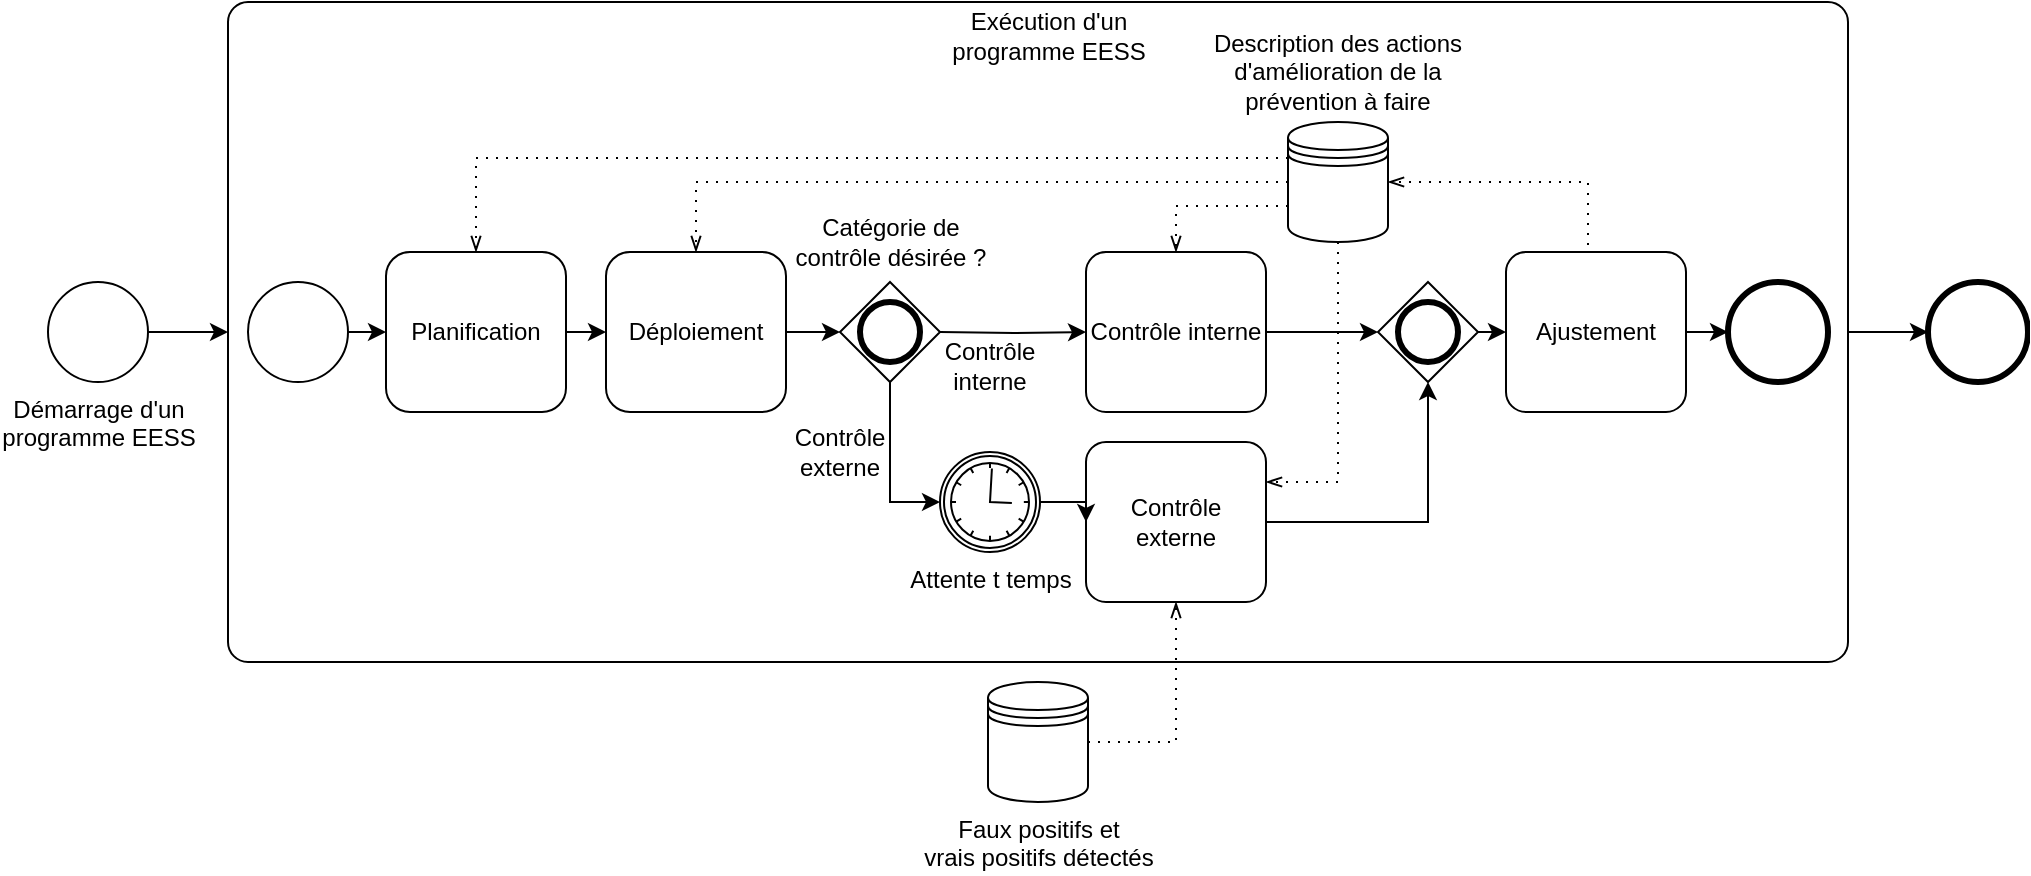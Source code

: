<mxfile version="21.4.0" type="github">
  <diagram name="Page-1" id="w6NB8-itPwkIWRnW1Z4t">
    <mxGraphModel dx="2283" dy="794" grid="1" gridSize="10" guides="1" tooltips="1" connect="1" arrows="1" fold="1" page="1" pageScale="1" pageWidth="850" pageHeight="1100" math="0" shadow="0">
      <root>
        <mxCell id="0" />
        <mxCell id="1" parent="0" />
        <mxCell id="VWvn2gMX9nb7FNd9Dha_-62" style="edgeStyle=orthogonalEdgeStyle;rounded=0;orthogonalLoop=1;jettySize=auto;html=1;exitX=1;exitY=0.5;exitDx=0;exitDy=0;exitPerimeter=0;" parent="1" source="VWvn2gMX9nb7FNd9Dha_-54" target="VWvn2gMX9nb7FNd9Dha_-61" edge="1">
          <mxGeometry relative="1" as="geometry" />
        </mxCell>
        <mxCell id="VWvn2gMX9nb7FNd9Dha_-54" value="" style="points=[[0.25,0,0],[0.5,0,0],[0.75,0,0],[1,0.25,0],[1,0.5,0],[1,0.75,0],[0.75,1,0],[0.5,1,0],[0.25,1,0],[0,0.75,0],[0,0.5,0],[0,0.25,0]];shape=mxgraph.bpmn.task;whiteSpace=wrap;rectStyle=rounded;size=10;html=1;container=0;expand=0;collapsible=0;taskMarker=abstract;" parent="1" vertex="1">
          <mxGeometry x="-150" y="160" width="810" height="330" as="geometry" />
        </mxCell>
        <mxCell id="VWvn2gMX9nb7FNd9Dha_-47" value="&lt;div&gt;Faux positifs et&lt;br&gt;vrais positifs détectés&lt;/div&gt;" style="shape=datastore;html=1;labelPosition=center;verticalLabelPosition=bottom;align=center;verticalAlign=top;" parent="1" vertex="1">
          <mxGeometry x="230" y="500" width="50" height="60" as="geometry" />
        </mxCell>
        <mxCell id="VWvn2gMX9nb7FNd9Dha_-51" value="" style="edgeStyle=elbowEdgeStyle;fontSize=12;html=1;endFill=0;startFill=0;endSize=6;startSize=6;dashed=1;dashPattern=1 4;endArrow=openThin;startArrow=none;rounded=0;exitX=1;exitY=0.5;exitDx=0;exitDy=0;entryX=0.5;entryY=1;entryDx=0;entryDy=0;entryPerimeter=0;" parent="1" source="VWvn2gMX9nb7FNd9Dha_-47" target="VWvn2gMX9nb7FNd9Dha_-41" edge="1">
          <mxGeometry width="160" relative="1" as="geometry">
            <mxPoint x="360" y="280" as="sourcePoint" />
            <mxPoint x="520" y="280" as="targetPoint" />
            <Array as="points">
              <mxPoint x="324" y="540" />
              <mxPoint x="330" y="520" />
            </Array>
          </mxGeometry>
        </mxCell>
        <mxCell id="VWvn2gMX9nb7FNd9Dha_-60" style="edgeStyle=orthogonalEdgeStyle;rounded=0;orthogonalLoop=1;jettySize=auto;html=1;exitX=1;exitY=0.5;exitDx=0;exitDy=0;exitPerimeter=0;entryX=0;entryY=0.5;entryDx=0;entryDy=0;entryPerimeter=0;" parent="1" source="VWvn2gMX9nb7FNd9Dha_-59" target="VWvn2gMX9nb7FNd9Dha_-54" edge="1">
          <mxGeometry relative="1" as="geometry" />
        </mxCell>
        <mxCell id="VWvn2gMX9nb7FNd9Dha_-59" value="Démarrage d&#39;un&lt;br&gt;programme EESS" style="points=[[0.145,0.145,0],[0.5,0,0],[0.855,0.145,0],[1,0.5,0],[0.855,0.855,0],[0.5,1,0],[0.145,0.855,0],[0,0.5,0]];shape=mxgraph.bpmn.event;html=1;verticalLabelPosition=bottom;labelBackgroundColor=#ffffff;verticalAlign=top;align=center;perimeter=ellipsePerimeter;outlineConnect=0;aspect=fixed;outline=standard;symbol=general;" parent="1" vertex="1">
          <mxGeometry x="-240" y="300" width="50" height="50" as="geometry" />
        </mxCell>
        <mxCell id="VWvn2gMX9nb7FNd9Dha_-61" value="" style="points=[[0.145,0.145,0],[0.5,0,0],[0.855,0.145,0],[1,0.5,0],[0.855,0.855,0],[0.5,1,0],[0.145,0.855,0],[0,0.5,0]];shape=mxgraph.bpmn.event;html=1;verticalLabelPosition=bottom;labelBackgroundColor=#ffffff;verticalAlign=top;align=center;perimeter=ellipsePerimeter;outlineConnect=0;aspect=fixed;outline=end;symbol=terminate2;" parent="1" vertex="1">
          <mxGeometry x="700" y="300" width="50" height="50" as="geometry" />
        </mxCell>
        <mxCell id="VWvn2gMX9nb7FNd9Dha_-55" value="Exécution d&#39;un programme EESS" style="text;html=1;strokeColor=none;fillColor=none;align=center;verticalAlign=middle;whiteSpace=wrap;rounded=0;" parent="1" vertex="1">
          <mxGeometry x="202.5" y="160" width="115" height="34.138" as="geometry" />
        </mxCell>
        <mxCell id="VWvn2gMX9nb7FNd9Dha_-7" value="" style="points=[[0.145,0.145,0],[0.5,0,0],[0.855,0.145,0],[1,0.5,0],[0.855,0.855,0],[0.5,1,0],[0.145,0.855,0],[0,0.5,0]];shape=mxgraph.bpmn.event;html=1;verticalLabelPosition=bottom;labelBackgroundColor=#ffffff;verticalAlign=top;align=center;perimeter=ellipsePerimeter;outlineConnect=0;aspect=fixed;outline=end;symbol=terminate2;" parent="1" vertex="1">
          <mxGeometry x="600" y="300" width="50" height="50" as="geometry" />
        </mxCell>
        <mxCell id="VWvn2gMX9nb7FNd9Dha_-40" value="Contrôle interne" style="points=[[0.25,0,0],[0.5,0,0],[0.75,0,0],[1,0.25,0],[1,0.5,0],[1,0.75,0],[0.75,1,0],[0.5,1,0],[0.25,1,0],[0,0.75,0],[0,0.5,0],[0,0.25,0]];shape=mxgraph.bpmn.task;whiteSpace=wrap;rectStyle=rounded;size=10;html=1;container=1;expand=0;collapsible=0;taskMarker=abstract;" parent="1" vertex="1">
          <mxGeometry x="279" y="285" width="90" height="80" as="geometry" />
        </mxCell>
        <mxCell id="VWvn2gMX9nb7FNd9Dha_-2" value="Déploiement" style="rounded=1;whiteSpace=wrap;html=1;" parent="1" vertex="1">
          <mxGeometry x="39" y="285" width="90" height="80" as="geometry" />
        </mxCell>
        <mxCell id="VWvn2gMX9nb7FNd9Dha_-1" value="Planification" style="rounded=1;whiteSpace=wrap;html=1;" parent="1" vertex="1">
          <mxGeometry x="-71" y="285" width="90" height="80" as="geometry" />
        </mxCell>
        <mxCell id="VWvn2gMX9nb7FNd9Dha_-45" style="edgeStyle=orthogonalEdgeStyle;rounded=0;orthogonalLoop=1;jettySize=auto;html=1;exitX=1;exitY=0.5;exitDx=0;exitDy=0;exitPerimeter=0;entryX=0;entryY=0.5;entryDx=0;entryDy=0;entryPerimeter=0;" parent="1" source="VWvn2gMX9nb7FNd9Dha_-40" target="VWvn2gMX9nb7FNd9Dha_-67" edge="1">
          <mxGeometry relative="1" as="geometry">
            <mxPoint x="390" y="330" as="targetPoint" />
          </mxGeometry>
        </mxCell>
        <mxCell id="VWvn2gMX9nb7FNd9Dha_-37" style="edgeStyle=orthogonalEdgeStyle;rounded=0;orthogonalLoop=1;jettySize=auto;html=1;exitX=1;exitY=0.5;exitDx=0;exitDy=0;exitPerimeter=0;entryX=0;entryY=0.5;entryDx=0;entryDy=0;entryPerimeter=0;" parent="1" target="VWvn2gMX9nb7FNd9Dha_-40" edge="1">
          <mxGeometry relative="1" as="geometry">
            <mxPoint x="206" y="325" as="sourcePoint" />
            <mxPoint x="270" y="290" as="targetPoint" />
          </mxGeometry>
        </mxCell>
        <mxCell id="VWvn2gMX9nb7FNd9Dha_-13" style="edgeStyle=orthogonalEdgeStyle;rounded=0;orthogonalLoop=1;jettySize=auto;html=1;exitX=1;exitY=0.5;exitDx=0;exitDy=0;entryX=0;entryY=0.5;entryDx=0;entryDy=0;" parent="1" source="VWvn2gMX9nb7FNd9Dha_-1" target="VWvn2gMX9nb7FNd9Dha_-2" edge="1">
          <mxGeometry relative="1" as="geometry" />
        </mxCell>
        <mxCell id="VWvn2gMX9nb7FNd9Dha_-41" value="Contrôle externe" style="points=[[0.25,0,0],[0.5,0,0],[0.75,0,0],[1,0.25,0],[1,0.5,0],[1,0.75,0],[0.75,1,0],[0.5,1,0],[0.25,1,0],[0,0.75,0],[0,0.5,0],[0,0.25,0]];shape=mxgraph.bpmn.task;whiteSpace=wrap;rectStyle=rounded;size=10;html=1;container=1;expand=0;collapsible=0;taskMarker=abstract;" parent="1" vertex="1">
          <mxGeometry x="279" y="380" width="90" height="80" as="geometry" />
        </mxCell>
        <mxCell id="VWvn2gMX9nb7FNd9Dha_-46" style="edgeStyle=orthogonalEdgeStyle;rounded=0;orthogonalLoop=1;jettySize=auto;html=1;exitX=1;exitY=0.5;exitDx=0;exitDy=0;exitPerimeter=0;entryX=0.5;entryY=1;entryDx=0;entryDy=0;entryPerimeter=0;" parent="1" source="VWvn2gMX9nb7FNd9Dha_-41" target="VWvn2gMX9nb7FNd9Dha_-67" edge="1">
          <mxGeometry relative="1" as="geometry">
            <mxPoint x="435" y="350" as="targetPoint" />
          </mxGeometry>
        </mxCell>
        <mxCell id="VWvn2gMX9nb7FNd9Dha_-43" style="edgeStyle=orthogonalEdgeStyle;rounded=0;orthogonalLoop=1;jettySize=auto;html=1;exitX=1;exitY=0.5;exitDx=0;exitDy=0;exitPerimeter=0;entryX=0;entryY=0.5;entryDx=0;entryDy=0;entryPerimeter=0;" parent="1" target="VWvn2gMX9nb7FNd9Dha_-41" edge="1">
          <mxGeometry relative="1" as="geometry">
            <mxPoint x="256" y="410" as="sourcePoint" />
          </mxGeometry>
        </mxCell>
        <mxCell id="VWvn2gMX9nb7FNd9Dha_-24" value="&lt;div&gt;Contrôle interne&lt;/div&gt;" style="text;html=1;strokeColor=none;fillColor=none;align=center;verticalAlign=middle;whiteSpace=wrap;rounded=0;" parent="1" vertex="1">
          <mxGeometry x="201" y="327" width="60" height="30" as="geometry" />
        </mxCell>
        <mxCell id="VWvn2gMX9nb7FNd9Dha_-29" value="&lt;div&gt;Contrôle&lt;/div&gt;&lt;div&gt;externe&lt;/div&gt;" style="text;html=1;strokeColor=none;fillColor=none;align=center;verticalAlign=middle;whiteSpace=wrap;rounded=0;" parent="1" vertex="1">
          <mxGeometry x="126" y="370" width="60" height="30" as="geometry" />
        </mxCell>
        <mxCell id="VWvn2gMX9nb7FNd9Dha_-14" style="edgeStyle=orthogonalEdgeStyle;rounded=0;orthogonalLoop=1;jettySize=auto;html=1;exitX=1;exitY=0.5;exitDx=0;exitDy=0;entryX=0;entryY=0.5;entryDx=0;entryDy=0;entryPerimeter=0;" parent="1" source="VWvn2gMX9nb7FNd9Dha_-2" edge="1">
          <mxGeometry relative="1" as="geometry">
            <mxPoint x="156" y="325" as="targetPoint" />
          </mxGeometry>
        </mxCell>
        <mxCell id="Cvuj-HPsKv6ZaQWyf11V-4" style="edgeStyle=orthogonalEdgeStyle;rounded=0;orthogonalLoop=1;jettySize=auto;html=1;exitX=1;exitY=0.5;exitDx=0;exitDy=0;exitPerimeter=0;entryX=0;entryY=0.5;entryDx=0;entryDy=0;" edge="1" parent="1" source="VWvn2gMX9nb7FNd9Dha_-8" target="VWvn2gMX9nb7FNd9Dha_-1">
          <mxGeometry relative="1" as="geometry" />
        </mxCell>
        <mxCell id="VWvn2gMX9nb7FNd9Dha_-8" value="" style="points=[[0.145,0.145,0],[0.5,0,0],[0.855,0.145,0],[1,0.5,0],[0.855,0.855,0],[0.5,1,0],[0.145,0.855,0],[0,0.5,0]];shape=mxgraph.bpmn.event;html=1;verticalLabelPosition=bottom;labelBackgroundColor=#ffffff;verticalAlign=top;align=center;perimeter=ellipsePerimeter;outlineConnect=0;aspect=fixed;outline=standard;symbol=general;" parent="1" vertex="1">
          <mxGeometry x="-140" y="300" width="50" height="50" as="geometry" />
        </mxCell>
        <mxCell id="Cvuj-HPsKv6ZaQWyf11V-3" style="edgeStyle=orthogonalEdgeStyle;rounded=0;orthogonalLoop=1;jettySize=auto;html=1;exitX=0.5;exitY=1;exitDx=0;exitDy=0;exitPerimeter=0;entryX=0;entryY=0.5;entryDx=0;entryDy=0;entryPerimeter=0;" edge="1" parent="1" source="VWvn2gMX9nb7FNd9Dha_-66" target="Cvuj-HPsKv6ZaQWyf11V-1">
          <mxGeometry relative="1" as="geometry" />
        </mxCell>
        <mxCell id="VWvn2gMX9nb7FNd9Dha_-66" value="" style="points=[[0.25,0.25,0],[0.5,0,0],[0.75,0.25,0],[1,0.5,0],[0.75,0.75,0],[0.5,1,0],[0.25,0.75,0],[0,0.5,0]];shape=mxgraph.bpmn.gateway2;html=1;verticalLabelPosition=bottom;labelBackgroundColor=#ffffff;verticalAlign=top;align=center;perimeter=rhombusPerimeter;outlineConnect=0;outline=end;symbol=general;" parent="1" vertex="1">
          <mxGeometry x="156" y="300" width="50" height="50" as="geometry" />
        </mxCell>
        <mxCell id="VWvn2gMX9nb7FNd9Dha_-79" style="edgeStyle=orthogonalEdgeStyle;rounded=0;orthogonalLoop=1;jettySize=auto;html=1;exitX=1;exitY=0.5;exitDx=0;exitDy=0;exitPerimeter=0;entryX=0;entryY=0.5;entryDx=0;entryDy=0;entryPerimeter=0;" parent="1" source="VWvn2gMX9nb7FNd9Dha_-67" target="VWvn2gMX9nb7FNd9Dha_-78" edge="1">
          <mxGeometry relative="1" as="geometry" />
        </mxCell>
        <mxCell id="VWvn2gMX9nb7FNd9Dha_-67" value="" style="points=[[0.25,0.25,0],[0.5,0,0],[0.75,0.25,0],[1,0.5,0],[0.75,0.75,0],[0.5,1,0],[0.25,0.75,0],[0,0.5,0]];shape=mxgraph.bpmn.gateway2;html=1;verticalLabelPosition=bottom;labelBackgroundColor=#ffffff;verticalAlign=top;align=center;perimeter=rhombusPerimeter;outlineConnect=0;outline=end;symbol=general;" parent="1" vertex="1">
          <mxGeometry x="425" y="300" width="50" height="50" as="geometry" />
        </mxCell>
        <mxCell id="LQjUu78uZRlhV1CfJDwQ-1" style="edgeStyle=orthogonalEdgeStyle;rounded=0;orthogonalLoop=1;jettySize=auto;html=1;exitX=1;exitY=0.5;exitDx=0;exitDy=0;exitPerimeter=0;entryX=0;entryY=0.5;entryDx=0;entryDy=0;entryPerimeter=0;" parent="1" source="VWvn2gMX9nb7FNd9Dha_-78" target="VWvn2gMX9nb7FNd9Dha_-7" edge="1">
          <mxGeometry relative="1" as="geometry" />
        </mxCell>
        <mxCell id="VWvn2gMX9nb7FNd9Dha_-78" value="Ajustement" style="points=[[0.25,0,0],[0.5,0,0],[0.75,0,0],[1,0.25,0],[1,0.5,0],[1,0.75,0],[0.75,1,0],[0.5,1,0],[0.25,1,0],[0,0.75,0],[0,0.5,0],[0,0.25,0]];shape=mxgraph.bpmn.task;whiteSpace=wrap;rectStyle=rounded;size=10;html=1;container=1;expand=0;collapsible=0;taskMarker=abstract;" parent="1" vertex="1">
          <mxGeometry x="489" y="285" width="90" height="80" as="geometry" />
        </mxCell>
        <mxCell id="LQjUu78uZRlhV1CfJDwQ-2" value="" style="shape=datastore;html=1;labelPosition=center;verticalLabelPosition=bottom;align=center;verticalAlign=top;" parent="1" vertex="1">
          <mxGeometry x="380" y="220" width="50" height="60" as="geometry" />
        </mxCell>
        <mxCell id="LQjUu78uZRlhV1CfJDwQ-3" value="" style="edgeStyle=elbowEdgeStyle;fontSize=12;html=1;endFill=0;startFill=0;endSize=6;startSize=6;dashed=1;dashPattern=1 4;endArrow=openThin;startArrow=none;rounded=0;exitX=0.75;exitY=0;exitDx=0;exitDy=0;exitPerimeter=0;entryX=1;entryY=0.5;entryDx=0;entryDy=0;" parent="1" source="VWvn2gMX9nb7FNd9Dha_-78" target="LQjUu78uZRlhV1CfJDwQ-2" edge="1">
          <mxGeometry width="160" relative="1" as="geometry">
            <mxPoint x="210" y="300" as="sourcePoint" />
            <mxPoint x="370" y="300" as="targetPoint" />
            <Array as="points">
              <mxPoint x="530" y="260" />
            </Array>
          </mxGeometry>
        </mxCell>
        <mxCell id="LQjUu78uZRlhV1CfJDwQ-4" value="" style="edgeStyle=elbowEdgeStyle;fontSize=12;html=1;endFill=0;startFill=0;endSize=6;startSize=6;dashed=1;dashPattern=1 4;endArrow=openThin;startArrow=none;rounded=0;exitX=0;exitY=0.3;exitDx=0;exitDy=0;entryX=0.5;entryY=0;entryDx=0;entryDy=0;" parent="1" source="LQjUu78uZRlhV1CfJDwQ-2" target="VWvn2gMX9nb7FNd9Dha_-1" edge="1">
          <mxGeometry width="160" relative="1" as="geometry">
            <mxPoint x="150" y="290" as="sourcePoint" />
            <mxPoint x="310" y="290" as="targetPoint" />
            <Array as="points">
              <mxPoint x="-26" y="260" />
            </Array>
          </mxGeometry>
        </mxCell>
        <mxCell id="LQjUu78uZRlhV1CfJDwQ-5" value="" style="edgeStyle=elbowEdgeStyle;fontSize=12;html=1;endFill=0;startFill=0;endSize=6;startSize=6;dashed=1;dashPattern=1 4;endArrow=openThin;startArrow=none;rounded=0;exitX=0;exitY=0.5;exitDx=0;exitDy=0;entryX=0.5;entryY=0;entryDx=0;entryDy=0;" parent="1" source="LQjUu78uZRlhV1CfJDwQ-2" target="VWvn2gMX9nb7FNd9Dha_-2" edge="1">
          <mxGeometry width="160" relative="1" as="geometry">
            <mxPoint x="150" y="290" as="sourcePoint" />
            <mxPoint x="310" y="290" as="targetPoint" />
            <Array as="points">
              <mxPoint x="84" y="260" />
              <mxPoint x="100" y="260" />
              <mxPoint x="100" y="270" />
            </Array>
          </mxGeometry>
        </mxCell>
        <mxCell id="LQjUu78uZRlhV1CfJDwQ-6" value="" style="edgeStyle=elbowEdgeStyle;fontSize=12;html=1;endFill=0;startFill=0;endSize=6;startSize=6;dashed=1;dashPattern=1 4;endArrow=openThin;startArrow=none;rounded=0;exitX=0;exitY=0.7;exitDx=0;exitDy=0;entryX=0.5;entryY=0;entryDx=0;entryDy=0;entryPerimeter=0;" parent="1" source="LQjUu78uZRlhV1CfJDwQ-2" target="VWvn2gMX9nb7FNd9Dha_-40" edge="1">
          <mxGeometry width="160" relative="1" as="geometry">
            <mxPoint x="150" y="290" as="sourcePoint" />
            <mxPoint x="310" y="290" as="targetPoint" />
            <Array as="points">
              <mxPoint x="324" y="270" />
            </Array>
          </mxGeometry>
        </mxCell>
        <mxCell id="LQjUu78uZRlhV1CfJDwQ-7" value="" style="edgeStyle=elbowEdgeStyle;fontSize=12;html=1;endFill=0;startFill=0;endSize=6;startSize=6;dashed=1;dashPattern=1 4;endArrow=openThin;startArrow=none;rounded=0;exitX=0.5;exitY=1;exitDx=0;exitDy=0;entryX=1;entryY=0.25;entryDx=0;entryDy=0;entryPerimeter=0;" parent="1" source="LQjUu78uZRlhV1CfJDwQ-2" target="VWvn2gMX9nb7FNd9Dha_-41" edge="1">
          <mxGeometry width="160" relative="1" as="geometry">
            <mxPoint x="250" y="290" as="sourcePoint" />
            <mxPoint x="410" y="290" as="targetPoint" />
            <Array as="points">
              <mxPoint x="405" y="290" />
              <mxPoint x="410" y="370" />
              <mxPoint x="420" y="310" />
              <mxPoint x="390" y="360" />
            </Array>
          </mxGeometry>
        </mxCell>
        <mxCell id="LQjUu78uZRlhV1CfJDwQ-9" value="Description des actions d&#39;amélioration de la prévention à faire" style="text;html=1;strokeColor=none;fillColor=none;align=center;verticalAlign=middle;whiteSpace=wrap;rounded=0;" parent="1" vertex="1">
          <mxGeometry x="340" y="180" width="130" height="30" as="geometry" />
        </mxCell>
        <mxCell id="TTNyuEv9qKvvc39n7Jr2-1" value="&lt;div&gt;Catégorie de contrôle désirée ?&lt;/div&gt;" style="text;html=1;strokeColor=none;fillColor=none;align=center;verticalAlign=middle;whiteSpace=wrap;rounded=0;" parent="1" vertex="1">
          <mxGeometry x="126.5" y="265" width="109" height="30" as="geometry" />
        </mxCell>
        <mxCell id="Cvuj-HPsKv6ZaQWyf11V-1" value="Attente t temps" style="points=[[0.145,0.145,0],[0.5,0,0],[0.855,0.145,0],[1,0.5,0],[0.855,0.855,0],[0.5,1,0],[0.145,0.855,0],[0,0.5,0]];shape=mxgraph.bpmn.event;html=1;verticalLabelPosition=bottom;labelBackgroundColor=#ffffff;verticalAlign=top;align=center;perimeter=ellipsePerimeter;outlineConnect=0;aspect=fixed;outline=catching;symbol=timer;" vertex="1" parent="1">
          <mxGeometry x="206" y="385" width="50" height="50" as="geometry" />
        </mxCell>
      </root>
    </mxGraphModel>
  </diagram>
</mxfile>
